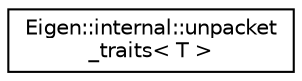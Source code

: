 digraph "Graphical Class Hierarchy"
{
  edge [fontname="Helvetica",fontsize="10",labelfontname="Helvetica",labelfontsize="10"];
  node [fontname="Helvetica",fontsize="10",shape=record];
  rankdir="LR";
  Node1 [label="Eigen::internal::unpacket\l_traits\< T \>",height=0.2,width=0.4,color="black", fillcolor="white", style="filled",URL="$struct_eigen_1_1internal_1_1unpacket__traits.html"];
}
